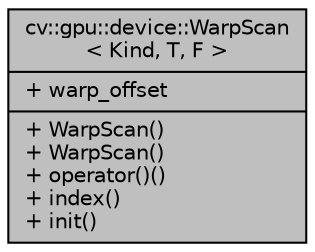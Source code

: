 digraph "cv::gpu::device::WarpScan&lt; Kind, T, F &gt;"
{
 // LATEX_PDF_SIZE
  edge [fontname="Helvetica",fontsize="10",labelfontname="Helvetica",labelfontsize="10"];
  node [fontname="Helvetica",fontsize="10",shape=record];
  Node1 [label="{cv::gpu::device::WarpScan\l\< Kind, T, F \>\n|+ warp_offset\l|+ WarpScan()\l+ WarpScan()\l+ operator()()\l+ index()\l+ init()\l}",height=0.2,width=0.4,color="black", fillcolor="grey75", style="filled", fontcolor="black",tooltip=" "];
}
